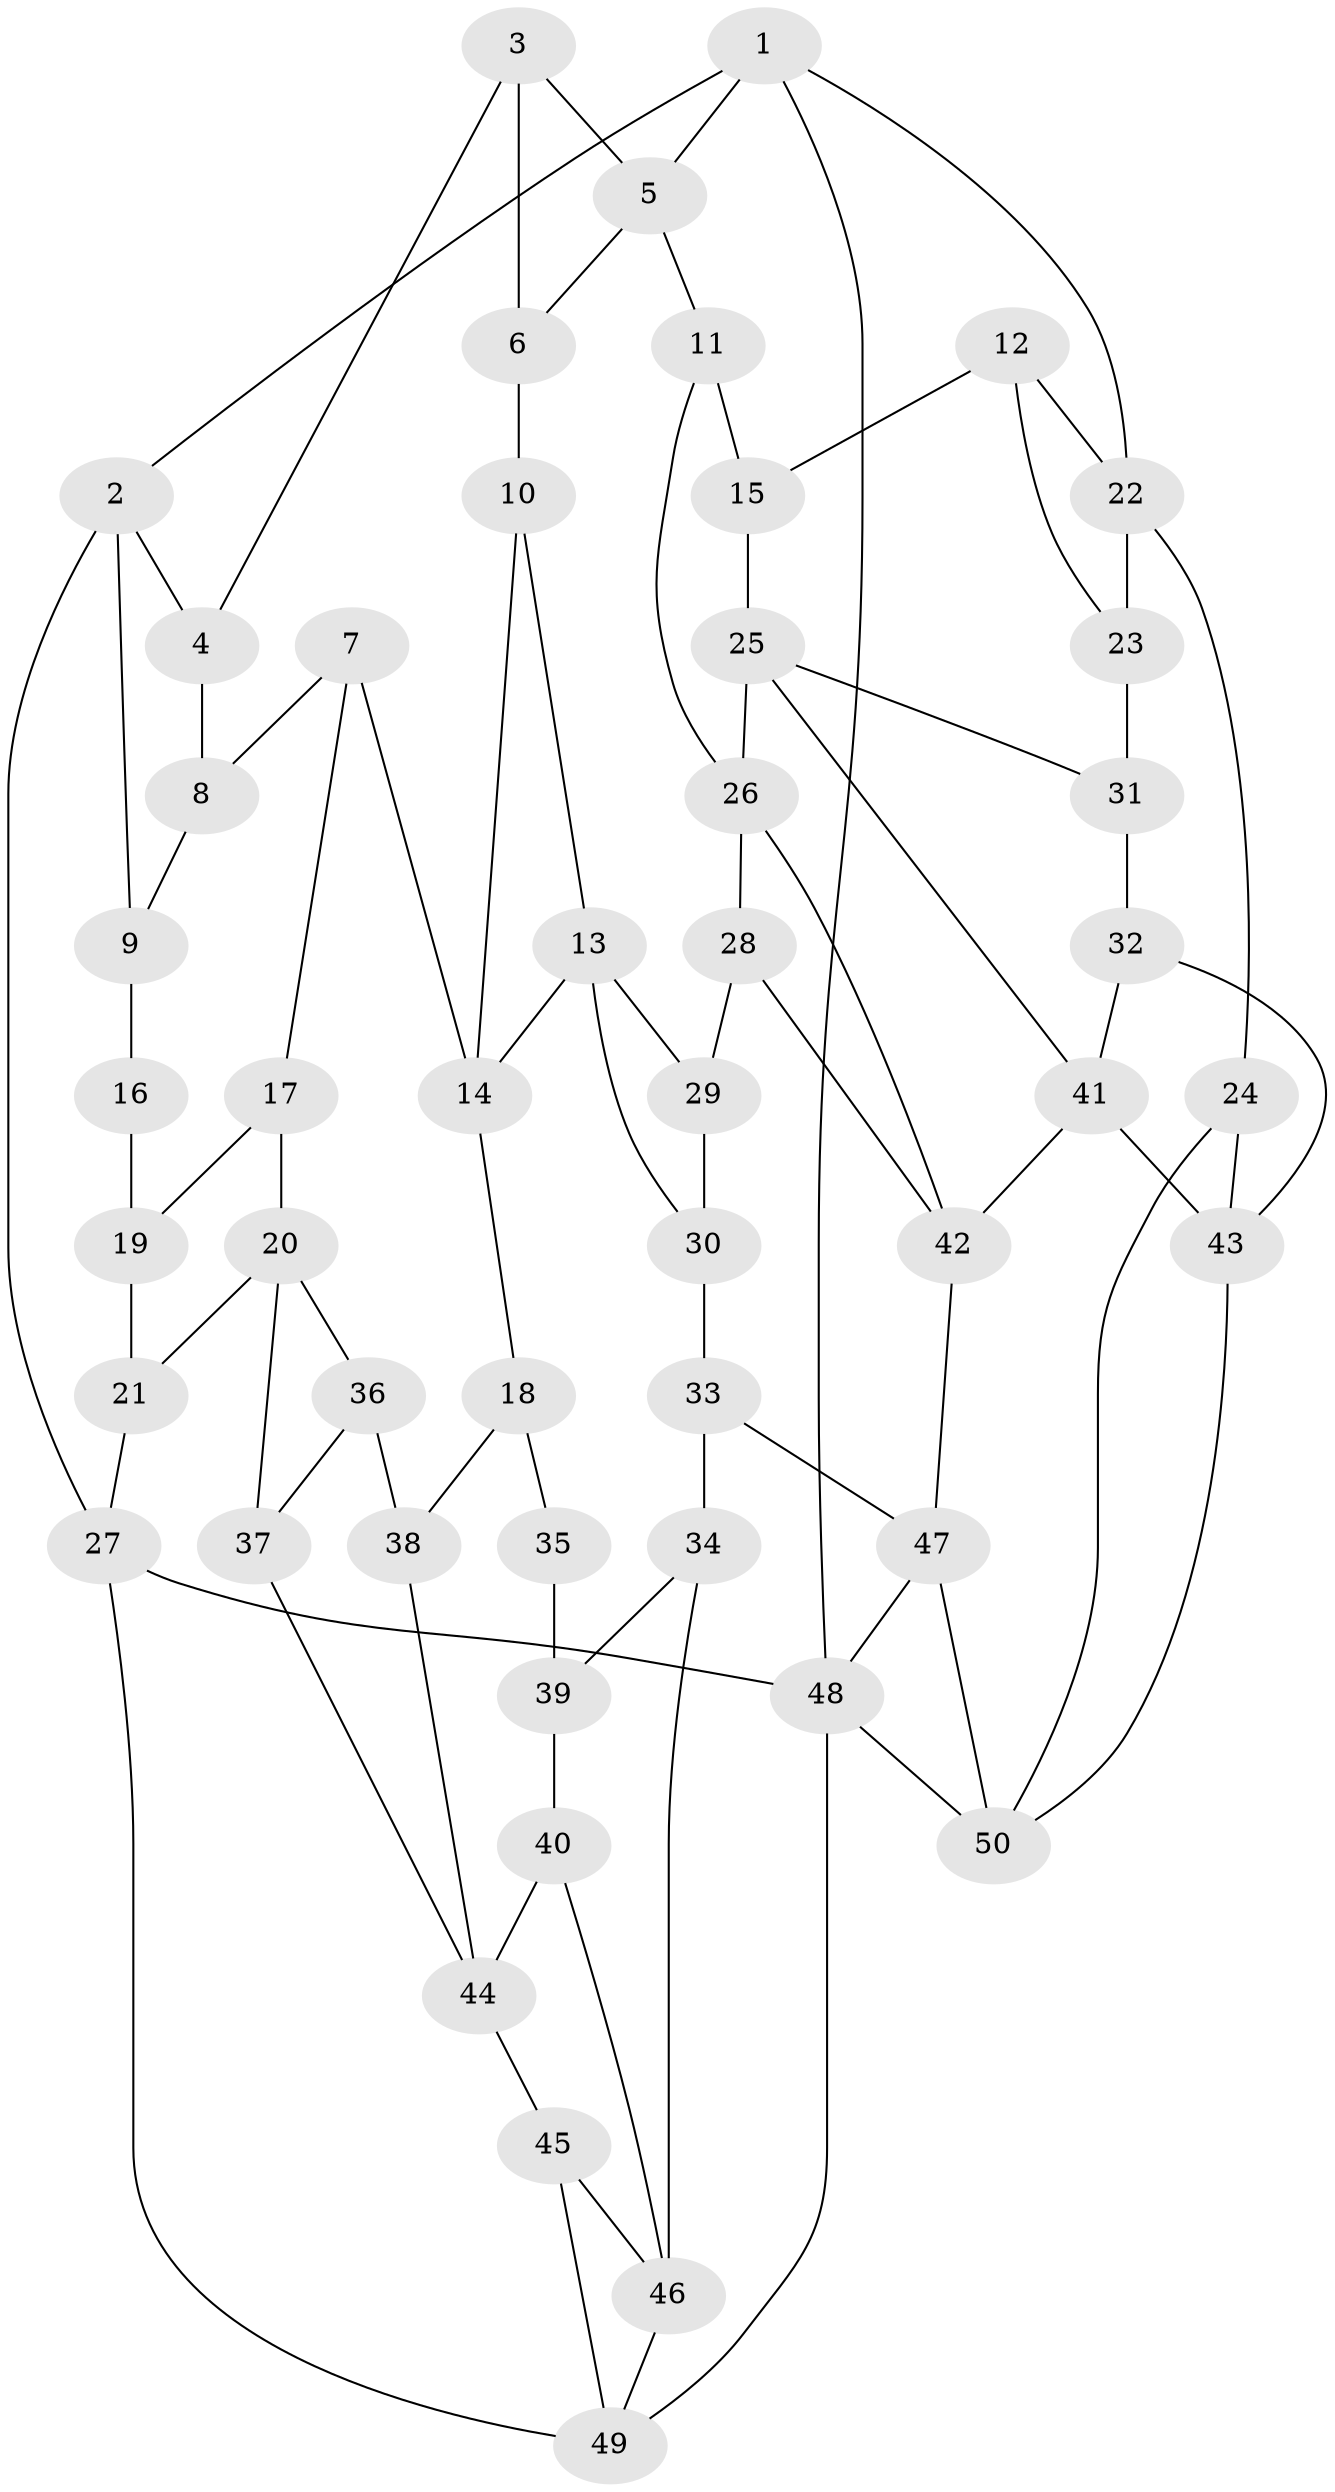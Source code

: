 // original degree distribution, {3: 0.036585365853658534, 4: 0.21951219512195122, 5: 0.524390243902439, 6: 0.21951219512195122}
// Generated by graph-tools (version 1.1) at 2025/38/03/04/25 23:38:35]
// undirected, 50 vertices, 84 edges
graph export_dot {
  node [color=gray90,style=filled];
  1;
  2;
  3;
  4;
  5;
  6;
  7;
  8;
  9;
  10;
  11;
  12;
  13;
  14;
  15;
  16;
  17;
  18;
  19;
  20;
  21;
  22;
  23;
  24;
  25;
  26;
  27;
  28;
  29;
  30;
  31;
  32;
  33;
  34;
  35;
  36;
  37;
  38;
  39;
  40;
  41;
  42;
  43;
  44;
  45;
  46;
  47;
  48;
  49;
  50;
  1 -- 2 [weight=1.0];
  1 -- 5 [weight=1.0];
  1 -- 22 [weight=1.0];
  1 -- 48 [weight=1.0];
  2 -- 4 [weight=1.0];
  2 -- 9 [weight=1.0];
  2 -- 27 [weight=1.0];
  3 -- 4 [weight=1.0];
  3 -- 5 [weight=1.0];
  3 -- 6 [weight=1.0];
  4 -- 8 [weight=1.0];
  5 -- 6 [weight=1.0];
  5 -- 11 [weight=1.0];
  6 -- 10 [weight=2.0];
  7 -- 8 [weight=1.0];
  7 -- 14 [weight=1.0];
  7 -- 17 [weight=1.0];
  8 -- 9 [weight=1.0];
  9 -- 16 [weight=1.0];
  10 -- 13 [weight=1.0];
  10 -- 14 [weight=1.0];
  11 -- 15 [weight=2.0];
  11 -- 26 [weight=1.0];
  12 -- 15 [weight=1.0];
  12 -- 22 [weight=1.0];
  12 -- 23 [weight=1.0];
  13 -- 14 [weight=1.0];
  13 -- 29 [weight=1.0];
  13 -- 30 [weight=1.0];
  14 -- 18 [weight=1.0];
  15 -- 25 [weight=1.0];
  16 -- 19 [weight=2.0];
  17 -- 19 [weight=1.0];
  17 -- 20 [weight=1.0];
  18 -- 35 [weight=1.0];
  18 -- 38 [weight=1.0];
  19 -- 21 [weight=1.0];
  20 -- 21 [weight=1.0];
  20 -- 36 [weight=1.0];
  20 -- 37 [weight=1.0];
  21 -- 27 [weight=1.0];
  22 -- 23 [weight=1.0];
  22 -- 24 [weight=1.0];
  23 -- 31 [weight=2.0];
  24 -- 43 [weight=1.0];
  24 -- 50 [weight=1.0];
  25 -- 26 [weight=1.0];
  25 -- 31 [weight=1.0];
  25 -- 41 [weight=1.0];
  26 -- 28 [weight=1.0];
  26 -- 42 [weight=1.0];
  27 -- 48 [weight=1.0];
  27 -- 49 [weight=1.0];
  28 -- 29 [weight=2.0];
  28 -- 42 [weight=1.0];
  29 -- 30 [weight=1.0];
  30 -- 33 [weight=1.0];
  31 -- 32 [weight=1.0];
  32 -- 41 [weight=1.0];
  32 -- 43 [weight=1.0];
  33 -- 34 [weight=1.0];
  33 -- 47 [weight=1.0];
  34 -- 39 [weight=1.0];
  34 -- 46 [weight=1.0];
  35 -- 39 [weight=2.0];
  36 -- 37 [weight=1.0];
  36 -- 38 [weight=2.0];
  37 -- 44 [weight=1.0];
  38 -- 44 [weight=1.0];
  39 -- 40 [weight=1.0];
  40 -- 44 [weight=1.0];
  40 -- 46 [weight=1.0];
  41 -- 42 [weight=1.0];
  41 -- 43 [weight=1.0];
  42 -- 47 [weight=1.0];
  43 -- 50 [weight=1.0];
  44 -- 45 [weight=1.0];
  45 -- 46 [weight=1.0];
  45 -- 49 [weight=1.0];
  46 -- 49 [weight=1.0];
  47 -- 48 [weight=1.0];
  47 -- 50 [weight=1.0];
  48 -- 49 [weight=1.0];
  48 -- 50 [weight=1.0];
}
